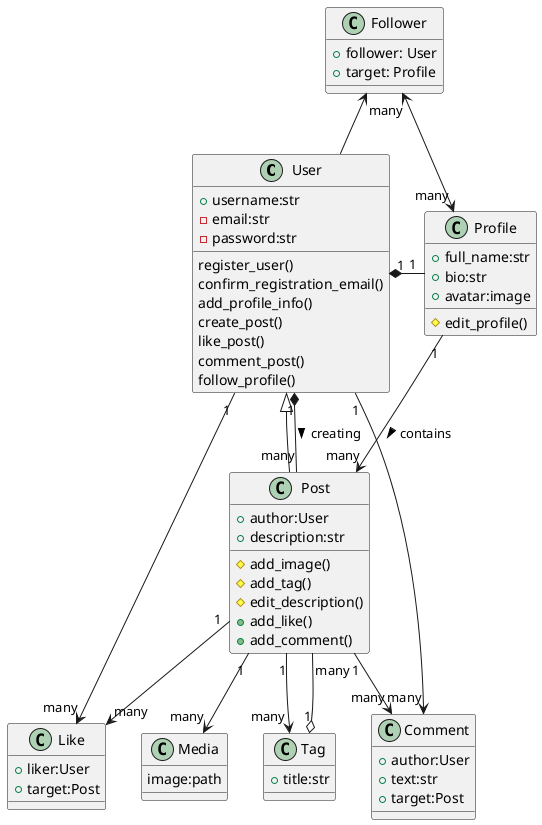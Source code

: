 @startuml


class User
class Post
class Profile
class Media
class Tag
class Like
class Comment
class Follower


class User {
    +username:str
    -email:str
    -password:str
    register_user()
    confirm_registration_email()
    add_profile_info()
    create_post()
    like_post()
    comment_post()
    follow_profile()
}

class Post {
    +author:User
    +description:str
    #add_image()
    #add_tag()
    #edit_description()
    +add_like()
    +add_comment()
}

class Profile {
    +full_name:str
    +bio:str
    +avatar:image
    #edit_profile()
}

class Tag {
    +title:str
}

class Like {
    +liker:User
    +target:Post
}

class Media {
    image:path
}

class Comment {
    +author:User
    +text:str
    +target:Post
}

class Follower {
    +follower: User
    +target: Profile
}


User "1" *- "many" Post : creating >
User "1" *- "1" Profile
User "1"-->"many" Like
User "1"-->"many" Comment
Profile "1" --> "many" Post : contains >
Post --|> User
Post "1"-->"many" Media
Post "1"-->"many" Tag
Post "1"-->"many" Comment
Post "1"-->"many" Like
Tag "1" o-- "many" Post
Follower "many"<-->"many" Profile
Follower <-- User



@enduml
